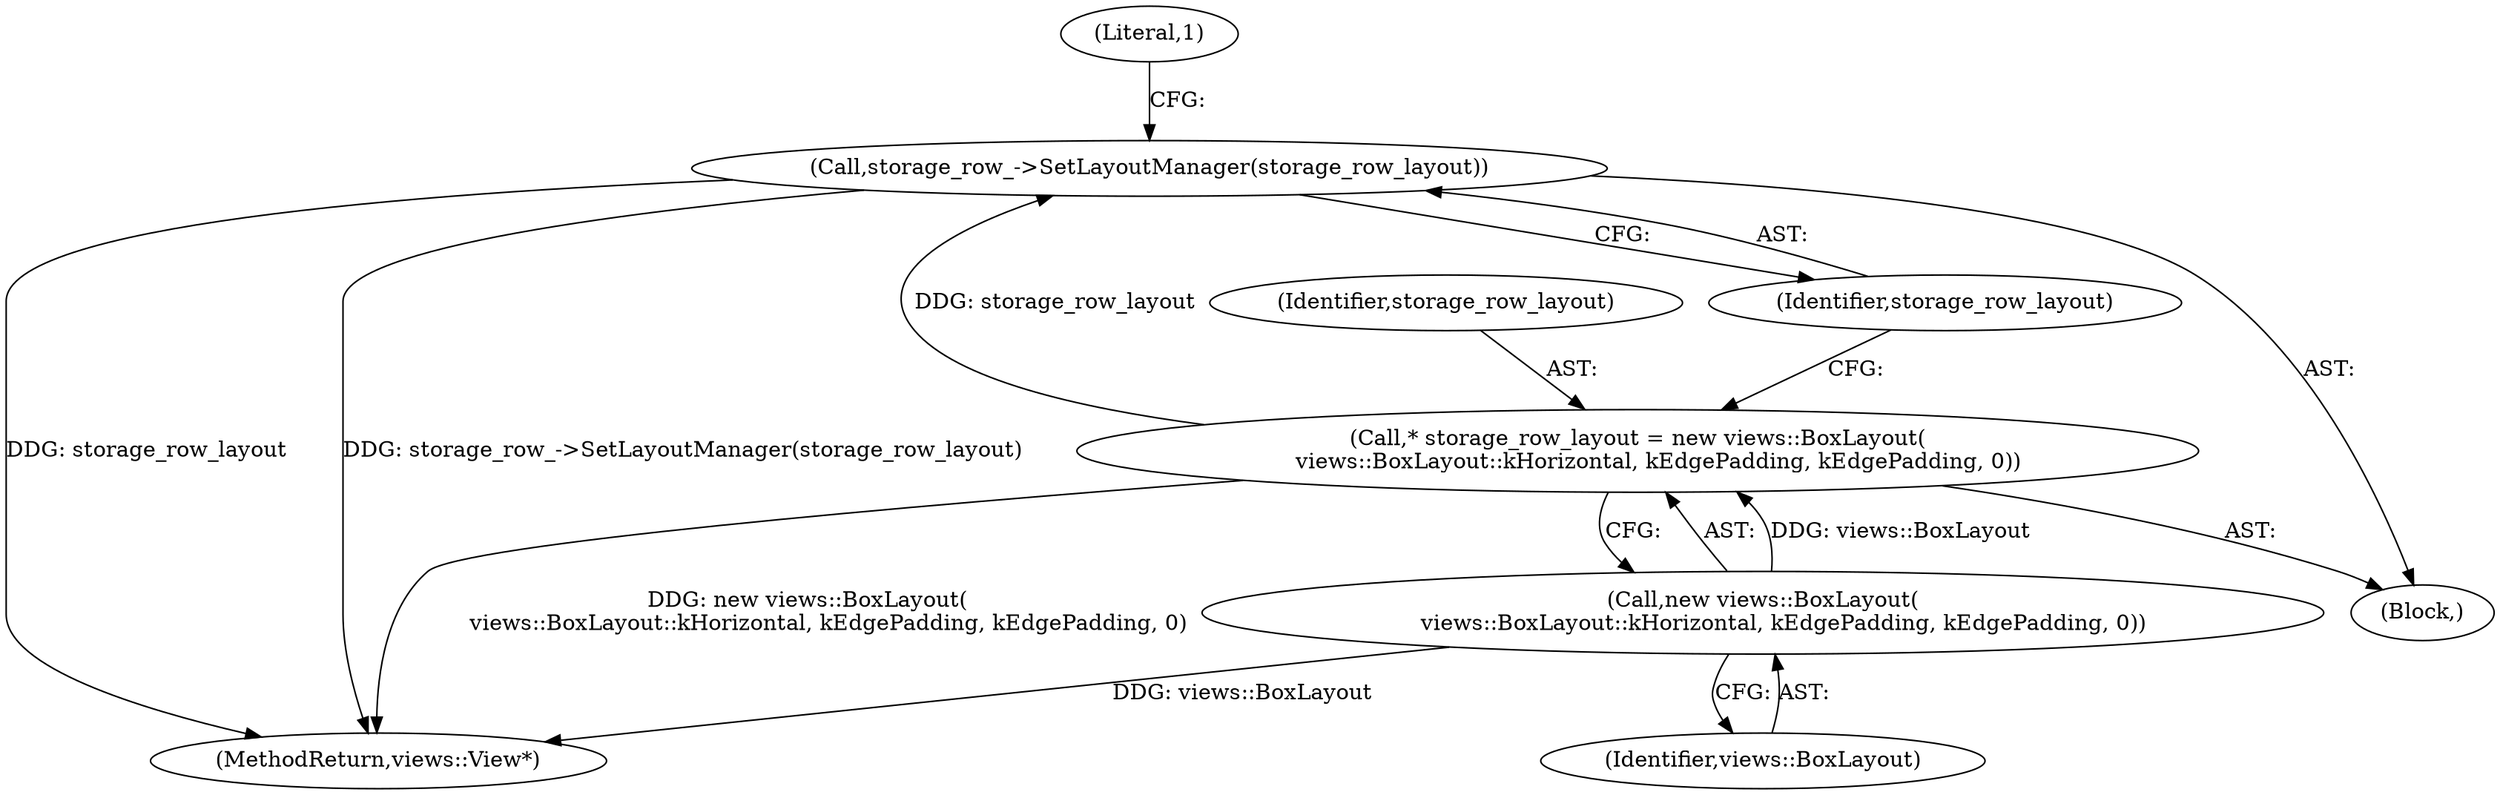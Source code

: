 digraph "0_Chrome_5cfe3023574666663d970ce48cdbc8ed15ce61d9_1@pointer" {
"1000116" [label="(Call,storage_row_->SetLayoutManager(storage_row_layout))"];
"1000112" [label="(Call,* storage_row_layout = new views::BoxLayout(\n      views::BoxLayout::kHorizontal, kEdgePadding, kEdgePadding, 0))"];
"1000114" [label="(Call,new views::BoxLayout(\n      views::BoxLayout::kHorizontal, kEdgePadding, kEdgePadding, 0))"];
"1000144" [label="(MethodReturn,views::View*)"];
"1000114" [label="(Call,new views::BoxLayout(\n      views::BoxLayout::kHorizontal, kEdgePadding, kEdgePadding, 0))"];
"1000120" [label="(Literal,1)"];
"1000116" [label="(Call,storage_row_->SetLayoutManager(storage_row_layout))"];
"1000115" [label="(Identifier,views::BoxLayout)"];
"1000113" [label="(Identifier,storage_row_layout)"];
"1000101" [label="(Block,)"];
"1000112" [label="(Call,* storage_row_layout = new views::BoxLayout(\n      views::BoxLayout::kHorizontal, kEdgePadding, kEdgePadding, 0))"];
"1000117" [label="(Identifier,storage_row_layout)"];
"1000116" -> "1000101"  [label="AST: "];
"1000116" -> "1000117"  [label="CFG: "];
"1000117" -> "1000116"  [label="AST: "];
"1000120" -> "1000116"  [label="CFG: "];
"1000116" -> "1000144"  [label="DDG: storage_row_layout"];
"1000116" -> "1000144"  [label="DDG: storage_row_->SetLayoutManager(storage_row_layout)"];
"1000112" -> "1000116"  [label="DDG: storage_row_layout"];
"1000112" -> "1000101"  [label="AST: "];
"1000112" -> "1000114"  [label="CFG: "];
"1000113" -> "1000112"  [label="AST: "];
"1000114" -> "1000112"  [label="AST: "];
"1000117" -> "1000112"  [label="CFG: "];
"1000112" -> "1000144"  [label="DDG: new views::BoxLayout(\n      views::BoxLayout::kHorizontal, kEdgePadding, kEdgePadding, 0)"];
"1000114" -> "1000112"  [label="DDG: views::BoxLayout"];
"1000114" -> "1000115"  [label="CFG: "];
"1000115" -> "1000114"  [label="AST: "];
"1000114" -> "1000144"  [label="DDG: views::BoxLayout"];
}
